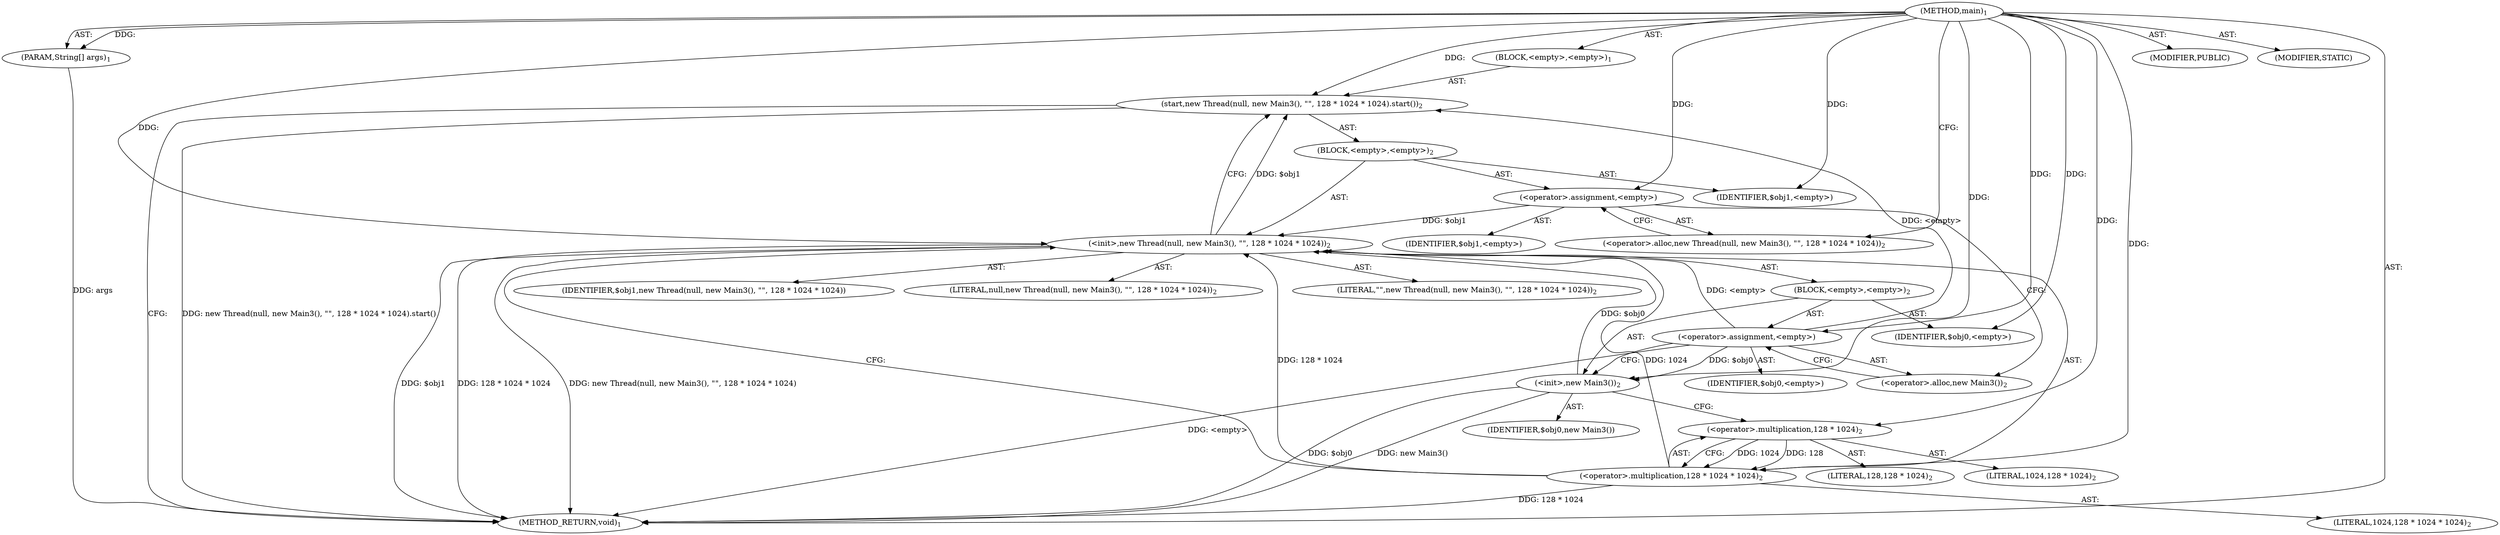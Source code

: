 digraph "main" {  
"17" [label = <(METHOD,main)<SUB>1</SUB>> ]
"18" [label = <(PARAM,String[] args)<SUB>1</SUB>> ]
"19" [label = <(BLOCK,&lt;empty&gt;,&lt;empty&gt;)<SUB>1</SUB>> ]
"20" [label = <(start,new Thread(null, new Main3(), &quot;&quot;, 128 * 1024 * 1024).start())<SUB>2</SUB>> ]
"21" [label = <(BLOCK,&lt;empty&gt;,&lt;empty&gt;)<SUB>2</SUB>> ]
"22" [label = <(&lt;operator&gt;.assignment,&lt;empty&gt;)> ]
"23" [label = <(IDENTIFIER,$obj1,&lt;empty&gt;)> ]
"24" [label = <(&lt;operator&gt;.alloc,new Thread(null, new Main3(), &quot;&quot;, 128 * 1024 * 1024))<SUB>2</SUB>> ]
"25" [label = <(&lt;init&gt;,new Thread(null, new Main3(), &quot;&quot;, 128 * 1024 * 1024))<SUB>2</SUB>> ]
"26" [label = <(IDENTIFIER,$obj1,new Thread(null, new Main3(), &quot;&quot;, 128 * 1024 * 1024))> ]
"27" [label = <(LITERAL,null,new Thread(null, new Main3(), &quot;&quot;, 128 * 1024 * 1024))<SUB>2</SUB>> ]
"28" [label = <(BLOCK,&lt;empty&gt;,&lt;empty&gt;)<SUB>2</SUB>> ]
"29" [label = <(&lt;operator&gt;.assignment,&lt;empty&gt;)> ]
"30" [label = <(IDENTIFIER,$obj0,&lt;empty&gt;)> ]
"31" [label = <(&lt;operator&gt;.alloc,new Main3())<SUB>2</SUB>> ]
"32" [label = <(&lt;init&gt;,new Main3())<SUB>2</SUB>> ]
"33" [label = <(IDENTIFIER,$obj0,new Main3())> ]
"34" [label = <(IDENTIFIER,$obj0,&lt;empty&gt;)> ]
"35" [label = <(LITERAL,&quot;&quot;,new Thread(null, new Main3(), &quot;&quot;, 128 * 1024 * 1024))<SUB>2</SUB>> ]
"36" [label = <(&lt;operator&gt;.multiplication,128 * 1024 * 1024)<SUB>2</SUB>> ]
"37" [label = <(&lt;operator&gt;.multiplication,128 * 1024)<SUB>2</SUB>> ]
"38" [label = <(LITERAL,128,128 * 1024)<SUB>2</SUB>> ]
"39" [label = <(LITERAL,1024,128 * 1024)<SUB>2</SUB>> ]
"40" [label = <(LITERAL,1024,128 * 1024 * 1024)<SUB>2</SUB>> ]
"41" [label = <(IDENTIFIER,$obj1,&lt;empty&gt;)> ]
"42" [label = <(MODIFIER,PUBLIC)> ]
"43" [label = <(MODIFIER,STATIC)> ]
"44" [label = <(METHOD_RETURN,void)<SUB>1</SUB>> ]
  "17" -> "18"  [ label = "AST: "] 
  "17" -> "19"  [ label = "AST: "] 
  "17" -> "42"  [ label = "AST: "] 
  "17" -> "43"  [ label = "AST: "] 
  "17" -> "44"  [ label = "AST: "] 
  "19" -> "20"  [ label = "AST: "] 
  "20" -> "21"  [ label = "AST: "] 
  "21" -> "22"  [ label = "AST: "] 
  "21" -> "25"  [ label = "AST: "] 
  "21" -> "41"  [ label = "AST: "] 
  "22" -> "23"  [ label = "AST: "] 
  "22" -> "24"  [ label = "AST: "] 
  "25" -> "26"  [ label = "AST: "] 
  "25" -> "27"  [ label = "AST: "] 
  "25" -> "28"  [ label = "AST: "] 
  "25" -> "35"  [ label = "AST: "] 
  "25" -> "36"  [ label = "AST: "] 
  "28" -> "29"  [ label = "AST: "] 
  "28" -> "32"  [ label = "AST: "] 
  "28" -> "34"  [ label = "AST: "] 
  "29" -> "30"  [ label = "AST: "] 
  "29" -> "31"  [ label = "AST: "] 
  "32" -> "33"  [ label = "AST: "] 
  "36" -> "37"  [ label = "AST: "] 
  "36" -> "40"  [ label = "AST: "] 
  "37" -> "38"  [ label = "AST: "] 
  "37" -> "39"  [ label = "AST: "] 
  "20" -> "44"  [ label = "CFG: "] 
  "22" -> "31"  [ label = "CFG: "] 
  "25" -> "20"  [ label = "CFG: "] 
  "24" -> "22"  [ label = "CFG: "] 
  "36" -> "25"  [ label = "CFG: "] 
  "29" -> "32"  [ label = "CFG: "] 
  "32" -> "37"  [ label = "CFG: "] 
  "37" -> "36"  [ label = "CFG: "] 
  "31" -> "29"  [ label = "CFG: "] 
  "17" -> "24"  [ label = "CFG: "] 
  "18" -> "44"  [ label = "DDG: args"] 
  "25" -> "44"  [ label = "DDG: $obj1"] 
  "29" -> "44"  [ label = "DDG: &lt;empty&gt;"] 
  "32" -> "44"  [ label = "DDG: $obj0"] 
  "32" -> "44"  [ label = "DDG: new Main3()"] 
  "36" -> "44"  [ label = "DDG: 128 * 1024"] 
  "25" -> "44"  [ label = "DDG: 128 * 1024 * 1024"] 
  "25" -> "44"  [ label = "DDG: new Thread(null, new Main3(), &quot;&quot;, 128 * 1024 * 1024)"] 
  "20" -> "44"  [ label = "DDG: new Thread(null, new Main3(), &quot;&quot;, 128 * 1024 * 1024).start()"] 
  "17" -> "18"  [ label = "DDG: "] 
  "29" -> "20"  [ label = "DDG: &lt;empty&gt;"] 
  "25" -> "20"  [ label = "DDG: $obj1"] 
  "17" -> "20"  [ label = "DDG: "] 
  "17" -> "22"  [ label = "DDG: "] 
  "17" -> "41"  [ label = "DDG: "] 
  "22" -> "25"  [ label = "DDG: $obj1"] 
  "17" -> "25"  [ label = "DDG: "] 
  "29" -> "25"  [ label = "DDG: &lt;empty&gt;"] 
  "32" -> "25"  [ label = "DDG: $obj0"] 
  "36" -> "25"  [ label = "DDG: 128 * 1024"] 
  "36" -> "25"  [ label = "DDG: 1024"] 
  "17" -> "29"  [ label = "DDG: "] 
  "17" -> "34"  [ label = "DDG: "] 
  "37" -> "36"  [ label = "DDG: 128"] 
  "37" -> "36"  [ label = "DDG: 1024"] 
  "17" -> "36"  [ label = "DDG: "] 
  "29" -> "32"  [ label = "DDG: $obj0"] 
  "17" -> "32"  [ label = "DDG: "] 
  "17" -> "37"  [ label = "DDG: "] 
}
